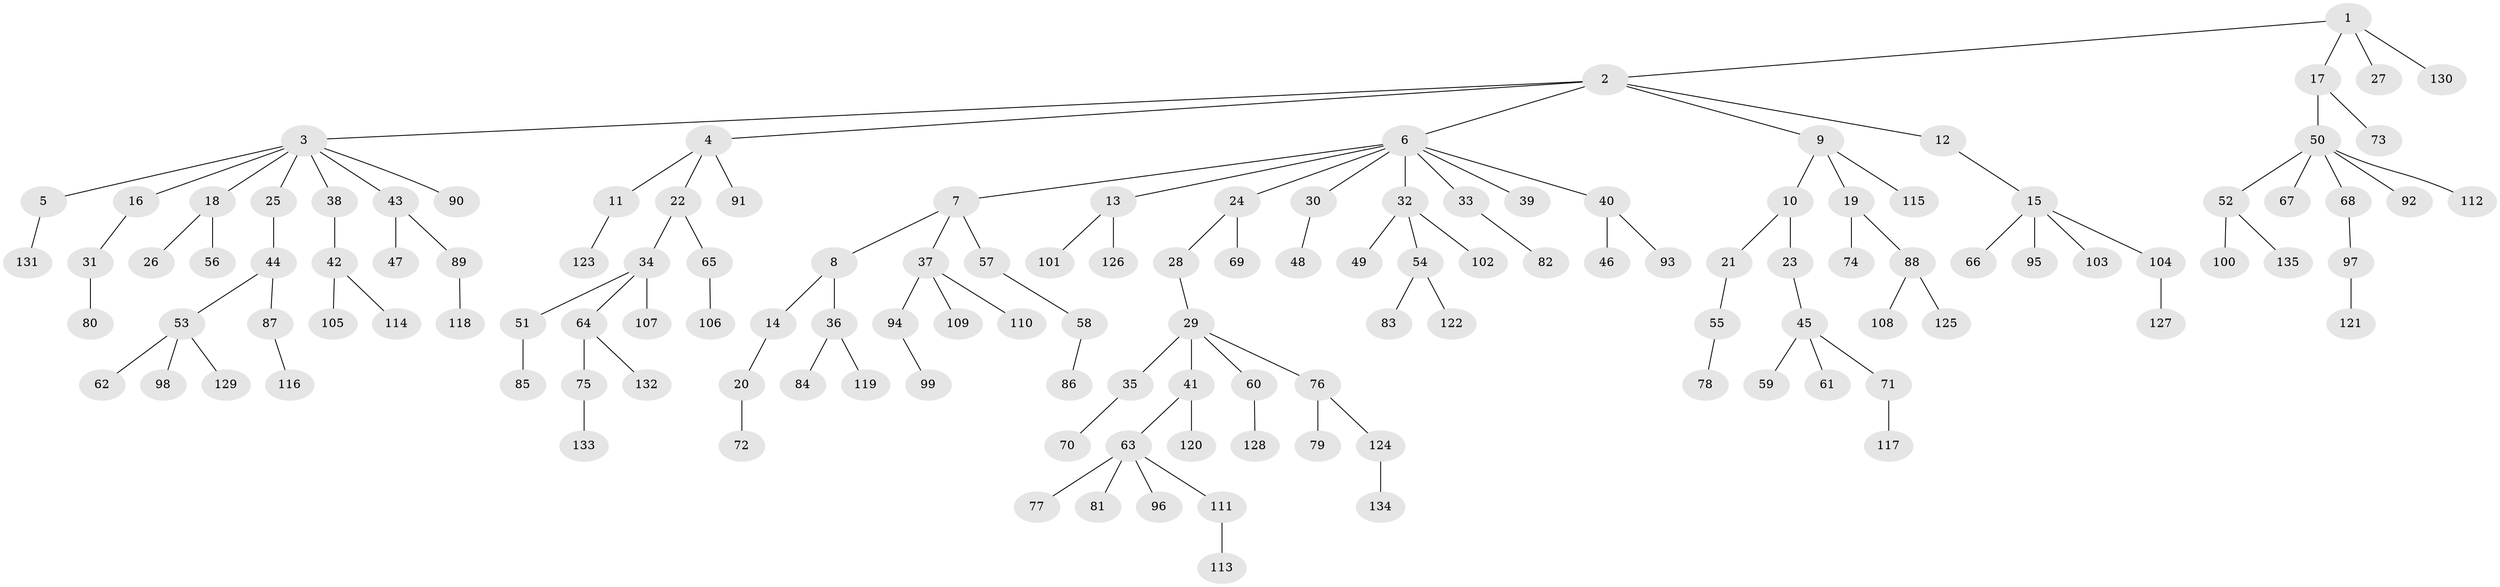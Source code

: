// Generated by graph-tools (version 1.1) at 2025/52/03/09/25 04:52:43]
// undirected, 135 vertices, 134 edges
graph export_dot {
graph [start="1"]
  node [color=gray90,style=filled];
  1;
  2;
  3;
  4;
  5;
  6;
  7;
  8;
  9;
  10;
  11;
  12;
  13;
  14;
  15;
  16;
  17;
  18;
  19;
  20;
  21;
  22;
  23;
  24;
  25;
  26;
  27;
  28;
  29;
  30;
  31;
  32;
  33;
  34;
  35;
  36;
  37;
  38;
  39;
  40;
  41;
  42;
  43;
  44;
  45;
  46;
  47;
  48;
  49;
  50;
  51;
  52;
  53;
  54;
  55;
  56;
  57;
  58;
  59;
  60;
  61;
  62;
  63;
  64;
  65;
  66;
  67;
  68;
  69;
  70;
  71;
  72;
  73;
  74;
  75;
  76;
  77;
  78;
  79;
  80;
  81;
  82;
  83;
  84;
  85;
  86;
  87;
  88;
  89;
  90;
  91;
  92;
  93;
  94;
  95;
  96;
  97;
  98;
  99;
  100;
  101;
  102;
  103;
  104;
  105;
  106;
  107;
  108;
  109;
  110;
  111;
  112;
  113;
  114;
  115;
  116;
  117;
  118;
  119;
  120;
  121;
  122;
  123;
  124;
  125;
  126;
  127;
  128;
  129;
  130;
  131;
  132;
  133;
  134;
  135;
  1 -- 2;
  1 -- 17;
  1 -- 27;
  1 -- 130;
  2 -- 3;
  2 -- 4;
  2 -- 6;
  2 -- 9;
  2 -- 12;
  3 -- 5;
  3 -- 16;
  3 -- 18;
  3 -- 25;
  3 -- 38;
  3 -- 43;
  3 -- 90;
  4 -- 11;
  4 -- 22;
  4 -- 91;
  5 -- 131;
  6 -- 7;
  6 -- 13;
  6 -- 24;
  6 -- 30;
  6 -- 32;
  6 -- 33;
  6 -- 39;
  6 -- 40;
  7 -- 8;
  7 -- 37;
  7 -- 57;
  8 -- 14;
  8 -- 36;
  9 -- 10;
  9 -- 19;
  9 -- 115;
  10 -- 21;
  10 -- 23;
  11 -- 123;
  12 -- 15;
  13 -- 101;
  13 -- 126;
  14 -- 20;
  15 -- 66;
  15 -- 95;
  15 -- 103;
  15 -- 104;
  16 -- 31;
  17 -- 50;
  17 -- 73;
  18 -- 26;
  18 -- 56;
  19 -- 74;
  19 -- 88;
  20 -- 72;
  21 -- 55;
  22 -- 34;
  22 -- 65;
  23 -- 45;
  24 -- 28;
  24 -- 69;
  25 -- 44;
  28 -- 29;
  29 -- 35;
  29 -- 41;
  29 -- 60;
  29 -- 76;
  30 -- 48;
  31 -- 80;
  32 -- 49;
  32 -- 54;
  32 -- 102;
  33 -- 82;
  34 -- 51;
  34 -- 64;
  34 -- 107;
  35 -- 70;
  36 -- 84;
  36 -- 119;
  37 -- 94;
  37 -- 109;
  37 -- 110;
  38 -- 42;
  40 -- 46;
  40 -- 93;
  41 -- 63;
  41 -- 120;
  42 -- 105;
  42 -- 114;
  43 -- 47;
  43 -- 89;
  44 -- 53;
  44 -- 87;
  45 -- 59;
  45 -- 61;
  45 -- 71;
  50 -- 52;
  50 -- 67;
  50 -- 68;
  50 -- 92;
  50 -- 112;
  51 -- 85;
  52 -- 100;
  52 -- 135;
  53 -- 62;
  53 -- 98;
  53 -- 129;
  54 -- 83;
  54 -- 122;
  55 -- 78;
  57 -- 58;
  58 -- 86;
  60 -- 128;
  63 -- 77;
  63 -- 81;
  63 -- 96;
  63 -- 111;
  64 -- 75;
  64 -- 132;
  65 -- 106;
  68 -- 97;
  71 -- 117;
  75 -- 133;
  76 -- 79;
  76 -- 124;
  87 -- 116;
  88 -- 108;
  88 -- 125;
  89 -- 118;
  94 -- 99;
  97 -- 121;
  104 -- 127;
  111 -- 113;
  124 -- 134;
}
